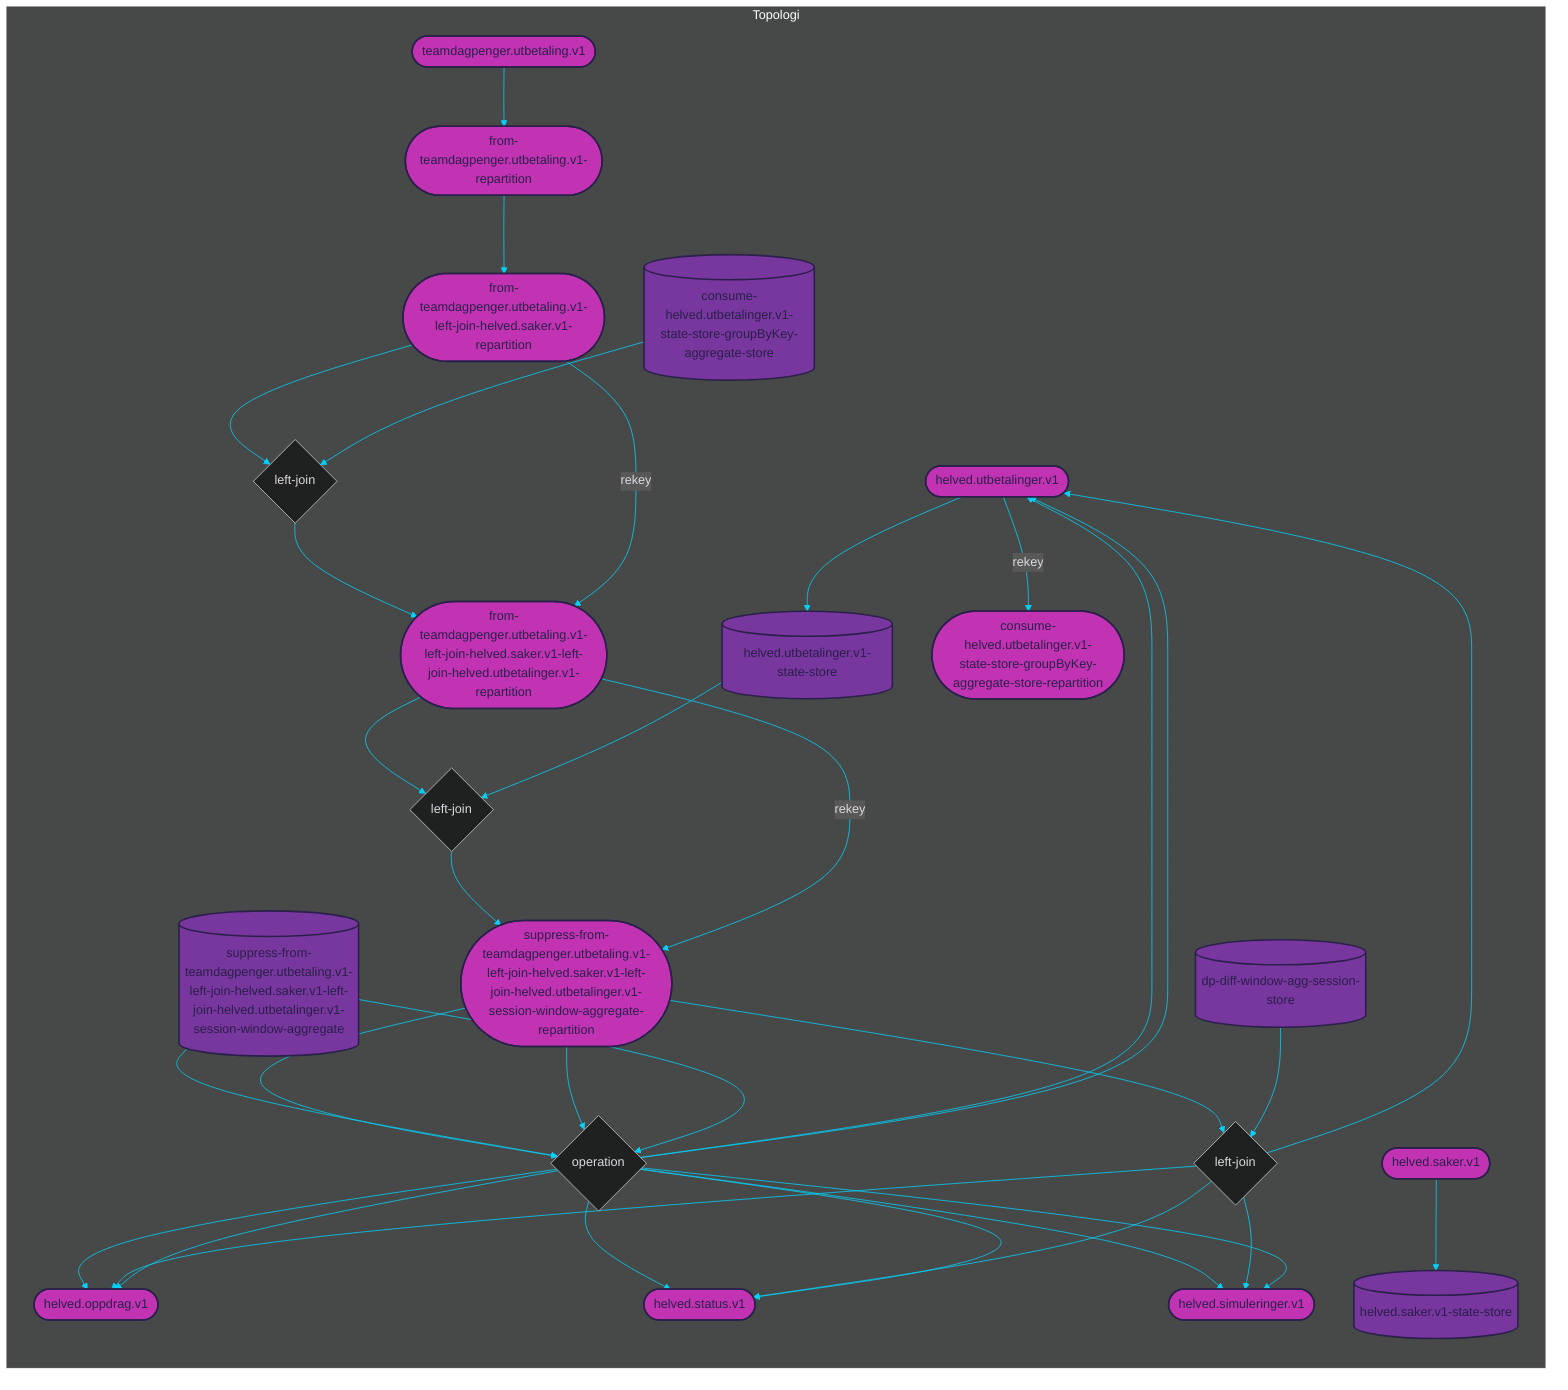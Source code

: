 %%{init: {'theme': 'dark', 'themeVariables': { 'primaryColor': '#07cff6', 'textColor': '#dad9e0', 'lineColor': '#07cff6'}}}%%

graph LR

subgraph Topologi
    %% TOPICS
    helved.utbetalinger.v1([helved.utbetalinger.v1])
	from-teamdagpenger.utbetaling.v1-left-join-helved.saker.v1-left-join-helved.utbetalinger.v1-repartition([from-teamdagpenger.utbetaling.v1-left-join-helved.saker.v1-left-join-helved.utbetalinger.v1-repartition])
	consume-helved.utbetalinger.v1-state-store-groupByKey-aggregate-store-repartition([consume-helved.utbetalinger.v1-state-store-groupByKey-aggregate-store-repartition])
	suppress-from-teamdagpenger.utbetaling.v1-left-join-helved.saker.v1-left-join-helved.utbetalinger.v1-session-window-aggregate-repartition([suppress-from-teamdagpenger.utbetaling.v1-left-join-helved.saker.v1-left-join-helved.utbetalinger.v1-session-window-aggregate-repartition])
	from-teamdagpenger.utbetaling.v1-left-join-helved.saker.v1-repartition([from-teamdagpenger.utbetaling.v1-left-join-helved.saker.v1-repartition])
	helved.saker.v1([helved.saker.v1])
	teamdagpenger.utbetaling.v1([teamdagpenger.utbetaling.v1])
	from-teamdagpenger.utbetaling.v1-repartition([from-teamdagpenger.utbetaling.v1-repartition])
	helved.oppdrag.v1([helved.oppdrag.v1])
	helved.simuleringer.v1([helved.simuleringer.v1])
	helved.status.v1([helved.status.v1])

    %% JOINS
    from-teamdagpenger.utbetaling.v1-left-join-helved.saker.v1-left-join-helved.utbetalinger.v1{left-join}
	from-teamdagpenger.utbetaling.v1-left-join-helved.saker.v1{left-join}
	from-teamdagpenger.utbetaling.v1-left-join-helved.saker.v1-left-join-helved.utbetalinger.v1-session-window-operation-reduced{left-join}
	suppress-from-teamdagpenger.utbetaling.v1-left-join-helved.saker.v1-left-join-helved.utbetalinger.v1-session-window{left-join}

    %% STATE PROCESSORS
    from-teamdagpenger.utbetaling.v1-left-join-helved.saker.v1-left-join-helved.utbetalinger.v1-session-window-operation-reduced{operation}
    
    %% STATE STORES
    helved.utbetalinger.v1-state-store[(helved.utbetalinger.v1-state-store)]
	consume-helved.utbetalinger.v1-state-store-groupByKey-aggregate-store[(consume-helved.utbetalinger.v1-state-store-groupByKey-aggregate-store)]
	suppress-from-teamdagpenger.utbetaling.v1-left-join-helved.saker.v1-left-join-helved.utbetalinger.v1-session-window-aggregate[(suppress-from-teamdagpenger.utbetaling.v1-left-join-helved.saker.v1-left-join-helved.utbetalinger.v1-session-window-aggregate)]
	dp-diff-window-agg-session-store[(dp-diff-window-agg-session-store)]
	helved.saker.v1-state-store[(helved.saker.v1-state-store)]
    
    %% DATABASES
    
    

    %% PROCESSOR API JOBS
    
    
    %% JOIN STREAMS
    from-teamdagpenger.utbetaling.v1-left-join-helved.saker.v1-left-join-helved.utbetalinger.v1-repartition --> from-teamdagpenger.utbetaling.v1-left-join-helved.saker.v1-left-join-helved.utbetalinger.v1
	helved.utbetalinger.v1-state-store --> from-teamdagpenger.utbetaling.v1-left-join-helved.saker.v1-left-join-helved.utbetalinger.v1
	from-teamdagpenger.utbetaling.v1-left-join-helved.saker.v1-left-join-helved.utbetalinger.v1 --> suppress-from-teamdagpenger.utbetaling.v1-left-join-helved.saker.v1-left-join-helved.utbetalinger.v1-session-window-aggregate-repartition
	from-teamdagpenger.utbetaling.v1-left-join-helved.saker.v1-repartition --> from-teamdagpenger.utbetaling.v1-left-join-helved.saker.v1
	consume-helved.utbetalinger.v1-state-store-groupByKey-aggregate-store --> from-teamdagpenger.utbetaling.v1-left-join-helved.saker.v1
	from-teamdagpenger.utbetaling.v1-left-join-helved.saker.v1 --> from-teamdagpenger.utbetaling.v1-left-join-helved.saker.v1-left-join-helved.utbetalinger.v1-repartition
	suppress-from-teamdagpenger.utbetaling.v1-left-join-helved.saker.v1-left-join-helved.utbetalinger.v1-session-window-aggregate-repartition --> from-teamdagpenger.utbetaling.v1-left-join-helved.saker.v1-left-join-helved.utbetalinger.v1-session-window-operation-reduced
	suppress-from-teamdagpenger.utbetaling.v1-left-join-helved.saker.v1-left-join-helved.utbetalinger.v1-session-window-aggregate --> from-teamdagpenger.utbetaling.v1-left-join-helved.saker.v1-left-join-helved.utbetalinger.v1-session-window-operation-reduced
	from-teamdagpenger.utbetaling.v1-left-join-helved.saker.v1-left-join-helved.utbetalinger.v1-session-window-operation-reduced --> helved.utbetalinger.v1
	from-teamdagpenger.utbetaling.v1-left-join-helved.saker.v1-left-join-helved.utbetalinger.v1-session-window-operation-reduced --> helved.oppdrag.v1
	from-teamdagpenger.utbetaling.v1-left-join-helved.saker.v1-left-join-helved.utbetalinger.v1-session-window-operation-reduced --> helved.status.v1
	from-teamdagpenger.utbetaling.v1-left-join-helved.saker.v1-left-join-helved.utbetalinger.v1-session-window-operation-reduced --> helved.simuleringer.v1
	suppress-from-teamdagpenger.utbetaling.v1-left-join-helved.saker.v1-left-join-helved.utbetalinger.v1-session-window-aggregate-repartition --> suppress-from-teamdagpenger.utbetaling.v1-left-join-helved.saker.v1-left-join-helved.utbetalinger.v1-session-window
	dp-diff-window-agg-session-store --> suppress-from-teamdagpenger.utbetaling.v1-left-join-helved.saker.v1-left-join-helved.utbetalinger.v1-session-window
	suppress-from-teamdagpenger.utbetaling.v1-left-join-helved.saker.v1-left-join-helved.utbetalinger.v1-session-window --> helved.utbetalinger.v1
	suppress-from-teamdagpenger.utbetaling.v1-left-join-helved.saker.v1-left-join-helved.utbetalinger.v1-session-window --> helved.oppdrag.v1
	suppress-from-teamdagpenger.utbetaling.v1-left-join-helved.saker.v1-left-join-helved.utbetalinger.v1-session-window --> helved.status.v1
	suppress-from-teamdagpenger.utbetaling.v1-left-join-helved.saker.v1-left-join-helved.utbetalinger.v1-session-window --> helved.simuleringer.v1

    %% TABLE STREAMS
    helved.utbetalinger.v1 --> helved.utbetalinger.v1-state-store
	helved.saker.v1 --> helved.saker.v1-state-store

    %% JOB STREAMS
    
    
    %% BRANCH STREAMS
    

    %% REPARTITION STREAMS
    helved.utbetalinger.v1 --> |rekey| consume-helved.utbetalinger.v1-state-store-groupByKey-aggregate-store-repartition
	from-teamdagpenger.utbetaling.v1-left-join-helved.saker.v1-left-join-helved.utbetalinger.v1-repartition --> |rekey| suppress-from-teamdagpenger.utbetaling.v1-left-join-helved.saker.v1-left-join-helved.utbetalinger.v1-session-window-aggregate-repartition
	from-teamdagpenger.utbetaling.v1-left-join-helved.saker.v1-repartition --> |rekey| from-teamdagpenger.utbetaling.v1-left-join-helved.saker.v1-left-join-helved.utbetalinger.v1-repartition
    
    %% BASIC STREAMS
    teamdagpenger.utbetaling.v1 --> from-teamdagpenger.utbetaling.v1-repartition
	from-teamdagpenger.utbetaling.v1-repartition --> from-teamdagpenger.utbetaling.v1-left-join-helved.saker.v1-repartition
    
    %% CUSTOM PROCESS STREAMS
    suppress-from-teamdagpenger.utbetaling.v1-left-join-helved.saker.v1-left-join-helved.utbetalinger.v1-session-window-aggregate-repartition --> from-teamdagpenger.utbetaling.v1-left-join-helved.saker.v1-left-join-helved.utbetalinger.v1-session-window-operation-reduced
	suppress-from-teamdagpenger.utbetaling.v1-left-join-helved.saker.v1-left-join-helved.utbetalinger.v1-session-window-aggregate --> from-teamdagpenger.utbetaling.v1-left-join-helved.saker.v1-left-join-helved.utbetalinger.v1-session-window-operation-reduced
	from-teamdagpenger.utbetaling.v1-left-join-helved.saker.v1-left-join-helved.utbetalinger.v1-session-window-operation-reduced --> helved.utbetalinger.v1
	from-teamdagpenger.utbetaling.v1-left-join-helved.saker.v1-left-join-helved.utbetalinger.v1-session-window-operation-reduced --> helved.oppdrag.v1
	from-teamdagpenger.utbetaling.v1-left-join-helved.saker.v1-left-join-helved.utbetalinger.v1-session-window-operation-reduced --> helved.status.v1
	from-teamdagpenger.utbetaling.v1-left-join-helved.saker.v1-left-join-helved.utbetalinger.v1-session-window-operation-reduced --> helved.simuleringer.v1
end

%% COLORS
%% light    #dad9e0
%% purple   #78369f
%% pink     #c233b4
%% dark     #2a204a
%% blue     #07cff6

%% STYLES
style helved.utbetalinger.v1 fill:#c233b4, stroke:#2a204a, stroke-width:2px, color:#2a204a
style from-teamdagpenger.utbetaling.v1-left-join-helved.saker.v1-left-join-helved.utbetalinger.v1-repartition fill:#c233b4, stroke:#2a204a, stroke-width:2px, color:#2a204a
style consume-helved.utbetalinger.v1-state-store-groupByKey-aggregate-store-repartition fill:#c233b4, stroke:#2a204a, stroke-width:2px, color:#2a204a
style suppress-from-teamdagpenger.utbetaling.v1-left-join-helved.saker.v1-left-join-helved.utbetalinger.v1-session-window-aggregate-repartition fill:#c233b4, stroke:#2a204a, stroke-width:2px, color:#2a204a
style from-teamdagpenger.utbetaling.v1-left-join-helved.saker.v1-repartition fill:#c233b4, stroke:#2a204a, stroke-width:2px, color:#2a204a
style helved.saker.v1 fill:#c233b4, stroke:#2a204a, stroke-width:2px, color:#2a204a
style teamdagpenger.utbetaling.v1 fill:#c233b4, stroke:#2a204a, stroke-width:2px, color:#2a204a
style from-teamdagpenger.utbetaling.v1-repartition fill:#c233b4, stroke:#2a204a, stroke-width:2px, color:#2a204a
style helved.oppdrag.v1 fill:#c233b4, stroke:#2a204a, stroke-width:2px, color:#2a204a
style helved.simuleringer.v1 fill:#c233b4, stroke:#2a204a, stroke-width:2px, color:#2a204a
style helved.status.v1 fill:#c233b4, stroke:#2a204a, stroke-width:2px, color:#2a204a
style helved.utbetalinger.v1-state-store fill:#78369f, stroke:#2a204a, stroke-width:2px, color:#2a204a
style consume-helved.utbetalinger.v1-state-store-groupByKey-aggregate-store fill:#78369f, stroke:#2a204a, stroke-width:2px, color:#2a204a
style suppress-from-teamdagpenger.utbetaling.v1-left-join-helved.saker.v1-left-join-helved.utbetalinger.v1-session-window-aggregate fill:#78369f, stroke:#2a204a, stroke-width:2px, color:#2a204a
style dp-diff-window-agg-session-store fill:#78369f, stroke:#2a204a, stroke-width:2px, color:#2a204a
style helved.saker.v1-state-store fill:#78369f, stroke:#2a204a, stroke-width:2px, color:#2a204a